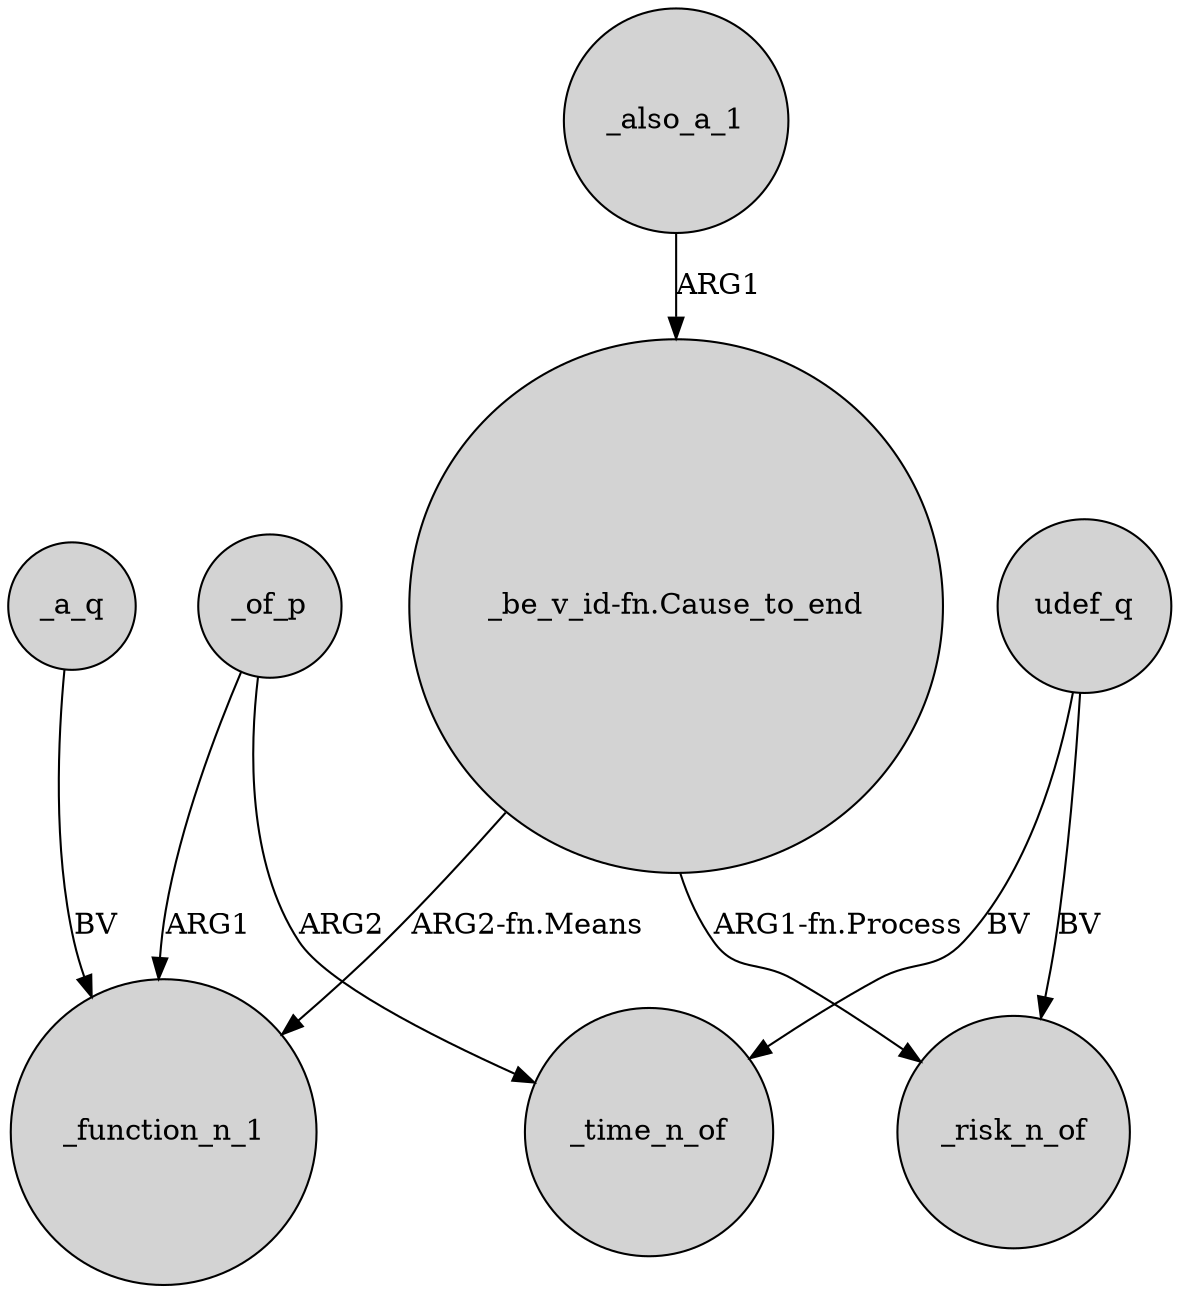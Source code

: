 digraph {
	node [shape=circle style=filled]
	_of_p -> _function_n_1 [label=ARG1]
	"_be_v_id-fn.Cause_to_end" -> _risk_n_of [label="ARG1-fn.Process"]
	_a_q -> _function_n_1 [label=BV]
	_of_p -> _time_n_of [label=ARG2]
	udef_q -> _risk_n_of [label=BV]
	udef_q -> _time_n_of [label=BV]
	_also_a_1 -> "_be_v_id-fn.Cause_to_end" [label=ARG1]
	"_be_v_id-fn.Cause_to_end" -> _function_n_1 [label="ARG2-fn.Means"]
}
